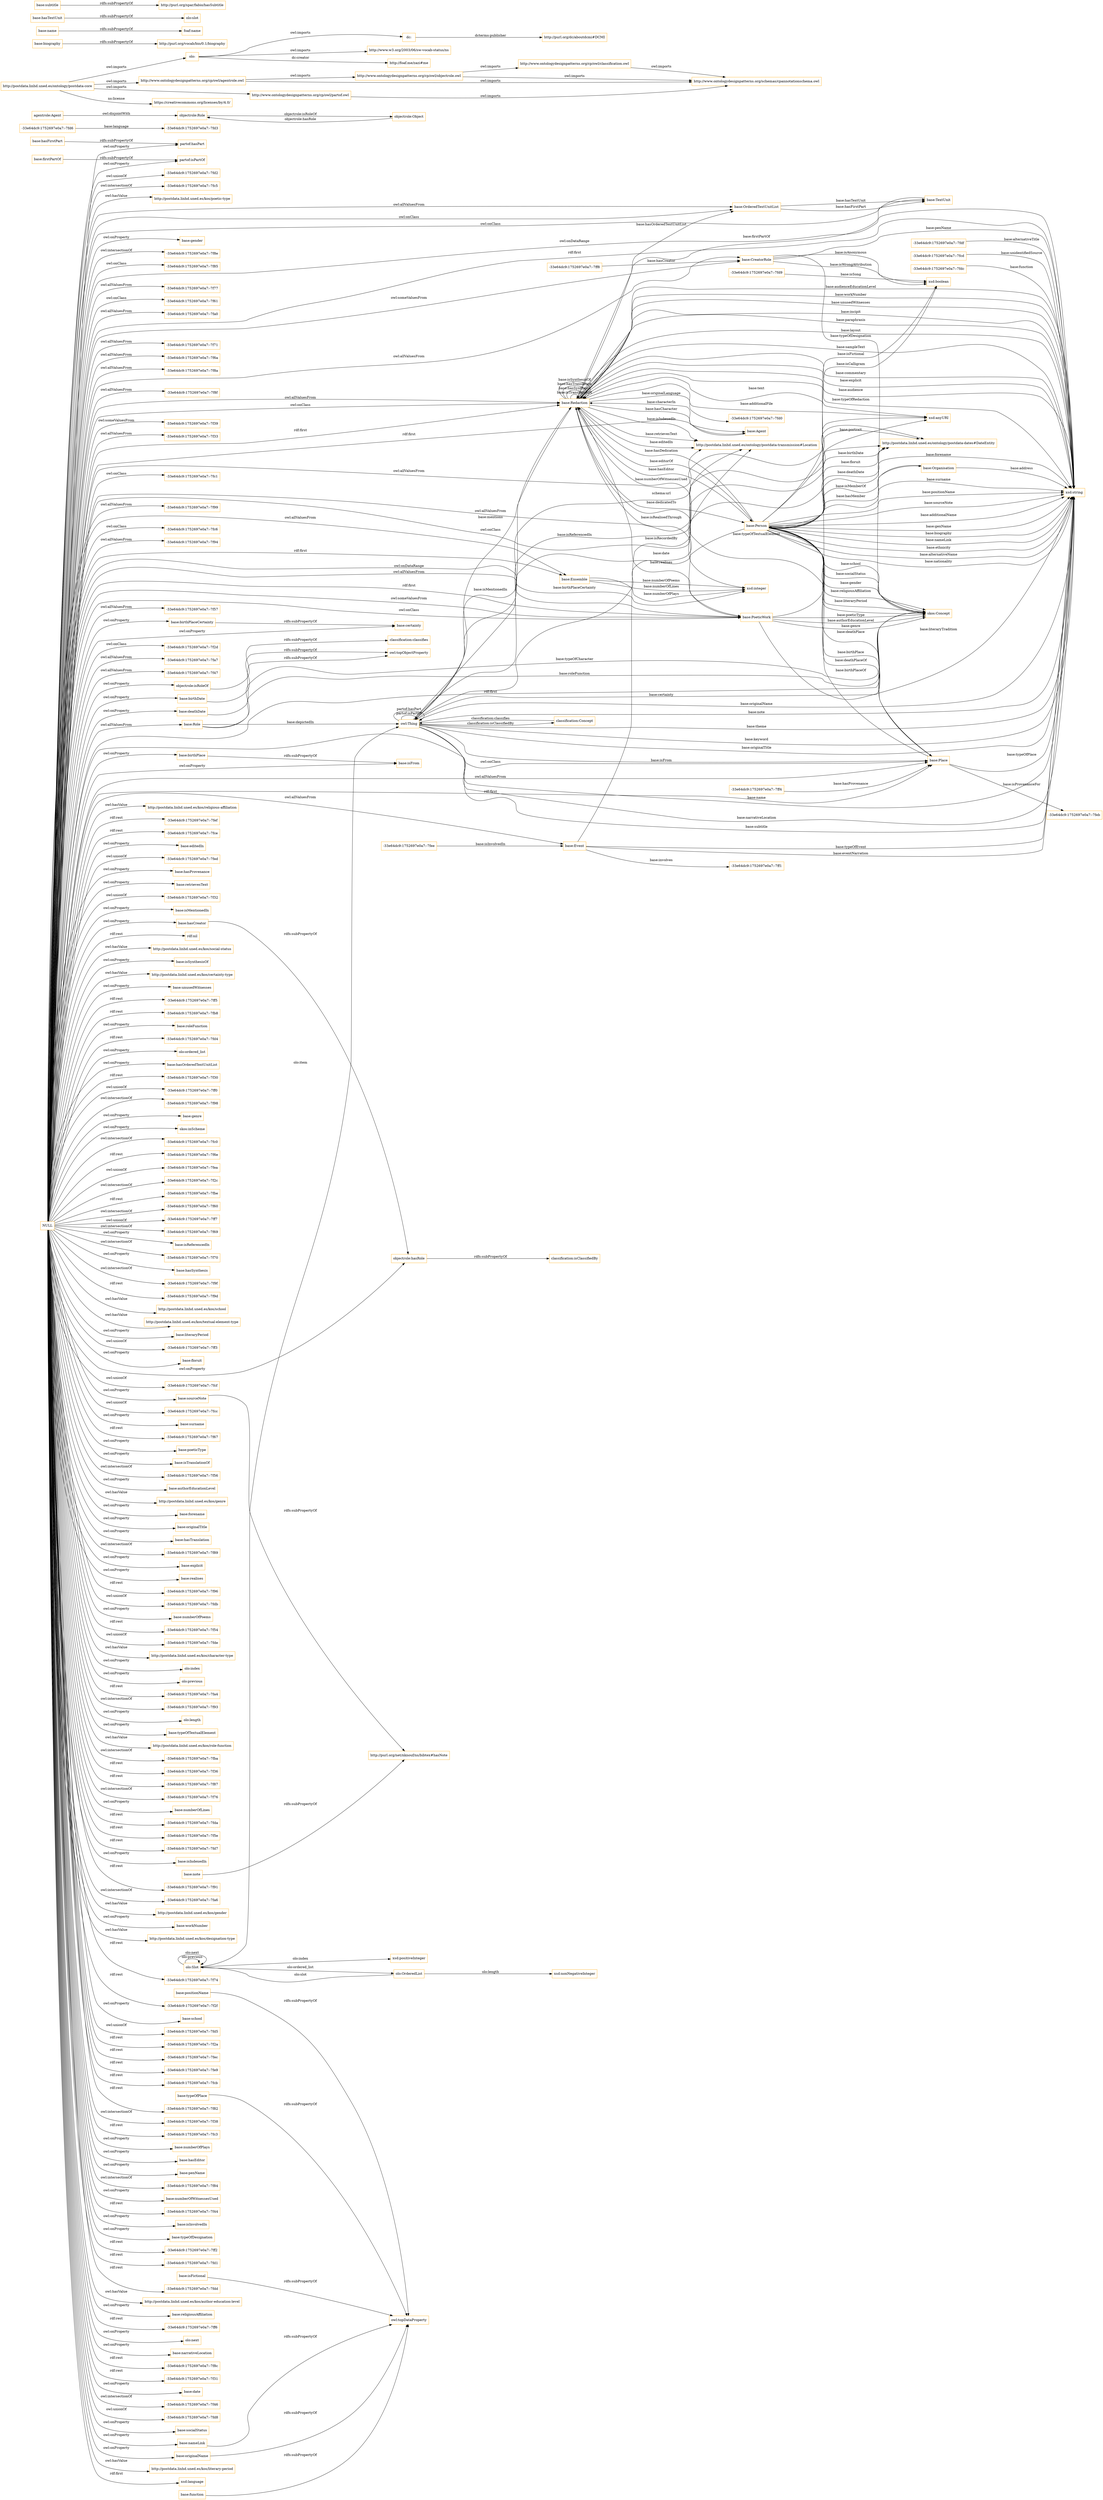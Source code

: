 digraph ar2dtool_diagram { 
rankdir=LR;
size="1501"
node [shape = rectangle, color="orange"]; "-33e64dc9:1752697e0a7:-7f85" "base:Role" "-33e64dc9:1752697e0a7:-7fdf" "-33e64dc9:1752697e0a7:-7f77" "-33e64dc9:1752697e0a7:-7fd6" "-33e64dc9:1752697e0a7:-7f61" "-33e64dc9:1752697e0a7:-7fa0" "base:OrderedTextUnitList" "agentrole:Agent" "-33e64dc9:1752697e0a7:-7f71" "-33e64dc9:1752697e0a7:-7f6a" "-33e64dc9:1752697e0a7:-7f8a" "-33e64dc9:1752697e0a7:-7ff8" "base:Agent" "-33e64dc9:1752697e0a7:-7f8f" "base:CreatorRole" "base:Person" "base:Organisation" "-33e64dc9:1752697e0a7:-7f39" "-33e64dc9:1752697e0a7:-7f33" "-33e64dc9:1752697e0a7:-7feb" "base:Redaction" "-33e64dc9:1752697e0a7:-7fc1" "base:Ensemble" "-33e64dc9:1752697e0a7:-7ff1" "-33e64dc9:1752697e0a7:-7fee" "-33e64dc9:1752697e0a7:-7fcd" "-33e64dc9:1752697e0a7:-7f99" "base:TextUnit" "-33e64dc9:1752697e0a7:-7fdc" "-33e64dc9:1752697e0a7:-7fc6" "-33e64dc9:1752697e0a7:-7f94" "skos:Concept" "http://postdata.linhd.uned.es/ontology/postdata-dates#DateEntity" "base:Place" "-33e64dc9:1752697e0a7:-7f57" "base:Event" "-33e64dc9:1752697e0a7:-7fd9" "http://postdata.linhd.uned.es/ontology/postdata-transmission#Location" "-33e64dc9:1752697e0a7:-7f2d" "-33e64dc9:1752697e0a7:-7fa7" "-33e64dc9:1752697e0a7:-7ff4" "-33e64dc9:1752697e0a7:-7f47" "base:PoeticWork" "owl:Thing" "objectrole:Role" "objectrole:Object" "olo:Slot" "olo:OrderedList" "classification:Concept" ; /*classes style*/
	"base:deathDate" -> "owl:topObjectProperty" [ label = "rdfs:subPropertyOf" ];
	"http://www.ontologydesignpatterns.org/cp/owl/objectrole.owl" -> "http://www.ontologydesignpatterns.org/cp/owl/classification.owl" [ label = "owl:imports" ];
	"http://www.ontologydesignpatterns.org/cp/owl/objectrole.owl" -> "http://www.ontologydesignpatterns.org/schemas/cpannotationschema.owl" [ label = "owl:imports" ];
	"http://www.ontologydesignpatterns.org/cp/owl/classification.owl" -> "http://www.ontologydesignpatterns.org/schemas/cpannotationschema.owl" [ label = "owl:imports" ];
	"base:firstPartOf" -> "partof:isPartOf" [ label = "rdfs:subPropertyOf" ];
	"agentrole:Agent" -> "objectrole:Role" [ label = "owl:disjointWith" ];
	"dc:" -> "http://purl.org/dc/aboutdcmi#DCMI" [ label = "dcterms:publisher" ];
	"olo:" -> "http://www.w3.org/2003/06/sw-vocab-status/ns" [ label = "owl:imports" ];
	"olo:" -> "dc:" [ label = "owl:imports" ];
	"olo:" -> "http://foaf.me/zazi#me" [ label = "dc:creator" ];
	"base:birthPlaceCertainty" -> "base:certainty" [ label = "rdfs:subPropertyOf" ];
	"base:biography" -> "http://purl.org/vocab/bio/0.1/biography" [ label = "rdfs:subPropertyOf" ];
	"objectrole:isRoleOf" -> "classification:classifies" [ label = "rdfs:subPropertyOf" ];
	"base:nameLink" -> "owl:topDataProperty" [ label = "rdfs:subPropertyOf" ];
	"base:sourceNote" -> "http://purl.org/net/nknouf/ns/bibtex#hasNote" [ label = "rdfs:subPropertyOf" ];
	"base:name" -> "foaf:name" [ label = "rdfs:subPropertyOf" ];
	"base:hasTextUnit" -> "olo:slot" [ label = "rdfs:subPropertyOf" ];
	"NULL" -> "base:birthPlace" [ label = "owl:onProperty" ];
	"NULL" -> "http://postdata.linhd.uned.es/kos/religious-affiliation" [ label = "owl:hasValue" ];
	"NULL" -> "-33e64dc9:1752697e0a7:-7fef" [ label = "rdf:rest" ];
	"NULL" -> "base:PoeticWork" [ label = "owl:allValuesFrom" ];
	"NULL" -> "-33e64dc9:1752697e0a7:-7fa0" [ label = "owl:allValuesFrom" ];
	"NULL" -> "-33e64dc9:1752697e0a7:-7fce" [ label = "rdf:rest" ];
	"NULL" -> "base:CreatorRole" [ label = "owl:someValuesFrom" ];
	"NULL" -> "base:editedIn" [ label = "owl:onProperty" ];
	"NULL" -> "-33e64dc9:1752697e0a7:-7fed" [ label = "owl:unionOf" ];
	"NULL" -> "base:Place" [ label = "rdf:first" ];
	"NULL" -> "base:hasProvenance" [ label = "owl:onProperty" ];
	"NULL" -> "base:retrievesText" [ label = "owl:onProperty" ];
	"NULL" -> "-33e64dc9:1752697e0a7:-7f32" [ label = "owl:unionOf" ];
	"NULL" -> "base:PoeticWork" [ label = "rdf:first" ];
	"NULL" -> "-33e64dc9:1752697e0a7:-7fc1" [ label = "owl:onClass" ];
	"NULL" -> "base:isMentionedIn" [ label = "owl:onProperty" ];
	"NULL" -> "base:birthDate" [ label = "owl:onProperty" ];
	"NULL" -> "rdf:nil" [ label = "rdf:rest" ];
	"NULL" -> "-33e64dc9:1752697e0a7:-7f99" [ label = "owl:allValuesFrom" ];
	"NULL" -> "http://postdata.linhd.uned.es/kos/social-status" [ label = "owl:hasValue" ];
	"NULL" -> "base:isSynthesisOf" [ label = "owl:onProperty" ];
	"NULL" -> "base:birthPlaceCertainty" [ label = "owl:onProperty" ];
	"NULL" -> "http://postdata.linhd.uned.es/kos/certainty-type" [ label = "owl:hasValue" ];
	"NULL" -> "base:unusedWitnesses" [ label = "owl:onProperty" ];
	"NULL" -> "-33e64dc9:1752697e0a7:-7ff5" [ label = "rdf:rest" ];
	"NULL" -> "-33e64dc9:1752697e0a7:-7fb8" [ label = "rdf:rest" ];
	"NULL" -> "objectrole:isRoleOf" [ label = "owl:onProperty" ];
	"NULL" -> "base:roleFunction" [ label = "owl:onProperty" ];
	"NULL" -> "-33e64dc9:1752697e0a7:-7fd4" [ label = "rdf:rest" ];
	"NULL" -> "partof:isPartOf" [ label = "owl:onProperty" ];
	"NULL" -> "olo:ordered_list" [ label = "owl:onProperty" ];
	"NULL" -> "base:hasOrderedTextUnitList" [ label = "owl:onProperty" ];
	"NULL" -> "-33e64dc9:1752697e0a7:-7f2d" [ label = "owl:onClass" ];
	"NULL" -> "-33e64dc9:1752697e0a7:-7f30" [ label = "rdf:rest" ];
	"NULL" -> "-33e64dc9:1752697e0a7:-7ff0" [ label = "owl:unionOf" ];
	"NULL" -> "-33e64dc9:1752697e0a7:-7f98" [ label = "owl:intersectionOf" ];
	"NULL" -> "base:Role" [ label = "owl:allValuesFrom" ];
	"NULL" -> "base:genre" [ label = "owl:onProperty" ];
	"NULL" -> "skos:inScheme" [ label = "owl:onProperty" ];
	"NULL" -> "base:OrderedTextUnitList" [ label = "owl:allValuesFrom" ];
	"NULL" -> "-33e64dc9:1752697e0a7:-7fc0" [ label = "owl:intersectionOf" ];
	"NULL" -> "-33e64dc9:1752697e0a7:-7f6e" [ label = "rdf:rest" ];
	"NULL" -> "-33e64dc9:1752697e0a7:-7fea" [ label = "owl:unionOf" ];
	"NULL" -> "base:CreatorRole" [ label = "owl:allValuesFrom" ];
	"NULL" -> "http://postdata.linhd.uned.es/ontology/postdata-dates#DateEntity" [ label = "owl:onClass" ];
	"NULL" -> "base:Ensemble" [ label = "owl:allValuesFrom" ];
	"NULL" -> "-33e64dc9:1752697e0a7:-7f2c" [ label = "owl:intersectionOf" ];
	"NULL" -> "-33e64dc9:1752697e0a7:-7fbe" [ label = "rdf:rest" ];
	"NULL" -> "-33e64dc9:1752697e0a7:-7f60" [ label = "owl:intersectionOf" ];
	"NULL" -> "-33e64dc9:1752697e0a7:-7ff7" [ label = "owl:unionOf" ];
	"NULL" -> "-33e64dc9:1752697e0a7:-7f69" [ label = "owl:intersectionOf" ];
	"NULL" -> "base:isReferencedIn" [ label = "owl:onProperty" ];
	"NULL" -> "-33e64dc9:1752697e0a7:-7f70" [ label = "owl:intersectionOf" ];
	"NULL" -> "base:hasSynthesis" [ label = "owl:onProperty" ];
	"NULL" -> "-33e64dc9:1752697e0a7:-7f9f" [ label = "owl:intersectionOf" ];
	"NULL" -> "base:Agent" [ label = "rdf:first" ];
	"NULL" -> "-33e64dc9:1752697e0a7:-7f9d" [ label = "rdf:rest" ];
	"NULL" -> "http://postdata.linhd.uned.es/kos/school" [ label = "owl:hasValue" ];
	"NULL" -> "skos:Concept" [ label = "rdf:first" ];
	"NULL" -> "http://postdata.linhd.uned.es/kos/textual-element-type" [ label = "owl:hasValue" ];
	"NULL" -> "base:literaryPeriod" [ label = "owl:onProperty" ];
	"NULL" -> "-33e64dc9:1752697e0a7:-7f8a" [ label = "owl:allValuesFrom" ];
	"NULL" -> "-33e64dc9:1752697e0a7:-7ff3" [ label = "owl:unionOf" ];
	"NULL" -> "base:floruit" [ label = "owl:onProperty" ];
	"NULL" -> "-33e64dc9:1752697e0a7:-7fcf" [ label = "owl:unionOf" ];
	"NULL" -> "-33e64dc9:1752697e0a7:-7fcc" [ label = "owl:unionOf" ];
	"NULL" -> "base:surname" [ label = "owl:onProperty" ];
	"NULL" -> "-33e64dc9:1752697e0a7:-7f47" [ label = "owl:allValuesFrom" ];
	"NULL" -> "xsd:string" [ label = "owl:onDataRange" ];
	"NULL" -> "-33e64dc9:1752697e0a7:-7f67" [ label = "rdf:rest" ];
	"NULL" -> "base:poeticType" [ label = "owl:onProperty" ];
	"NULL" -> "base:isTranslationOf" [ label = "owl:onProperty" ];
	"NULL" -> "-33e64dc9:1752697e0a7:-7f56" [ label = "owl:intersectionOf" ];
	"NULL" -> "base:authorEducationLevel" [ label = "owl:onProperty" ];
	"NULL" -> "http://postdata.linhd.uned.es/kos/genre" [ label = "owl:hasValue" ];
	"NULL" -> "base:forename" [ label = "owl:onProperty" ];
	"NULL" -> "base:originalTitle" [ label = "owl:onProperty" ];
	"NULL" -> "base:hasTranslation" [ label = "owl:onProperty" ];
	"NULL" -> "-33e64dc9:1752697e0a7:-7f89" [ label = "owl:intersectionOf" ];
	"NULL" -> "base:Redaction" [ label = "owl:allValuesFrom" ];
	"NULL" -> "base:explicit" [ label = "owl:onProperty" ];
	"NULL" -> "base:realises" [ label = "owl:onProperty" ];
	"NULL" -> "-33e64dc9:1752697e0a7:-7f96" [ label = "rdf:rest" ];
	"NULL" -> "-33e64dc9:1752697e0a7:-7fdb" [ label = "owl:unionOf" ];
	"NULL" -> "-33e64dc9:1752697e0a7:-7f8f" [ label = "owl:allValuesFrom" ];
	"NULL" -> "base:numberOfPoems" [ label = "owl:onProperty" ];
	"NULL" -> "base:PoeticWork" [ label = "owl:someValuesFrom" ];
	"NULL" -> "-33e64dc9:1752697e0a7:-7f54" [ label = "rdf:rest" ];
	"NULL" -> "-33e64dc9:1752697e0a7:-7fde" [ label = "owl:unionOf" ];
	"NULL" -> "http://postdata.linhd.uned.es/kos/character-type" [ label = "owl:hasValue" ];
	"NULL" -> "-33e64dc9:1752697e0a7:-7f94" [ label = "owl:allValuesFrom" ];
	"NULL" -> "olo:index" [ label = "owl:onProperty" ];
	"NULL" -> "olo:previous" [ label = "owl:onProperty" ];
	"NULL" -> "-33e64dc9:1752697e0a7:-7fa4" [ label = "rdf:rest" ];
	"NULL" -> "-33e64dc9:1752697e0a7:-7f93" [ label = "owl:intersectionOf" ];
	"NULL" -> "base:PoeticWork" [ label = "owl:onClass" ];
	"NULL" -> "xsd:string" [ label = "rdf:first" ];
	"NULL" -> "olo:length" [ label = "owl:onProperty" ];
	"NULL" -> "base:typeOfTextualElement" [ label = "owl:onProperty" ];
	"NULL" -> "http://postdata.linhd.uned.es/kos/role-function" [ label = "owl:hasValue" ];
	"NULL" -> "-33e64dc9:1752697e0a7:-7fba" [ label = "owl:intersectionOf" ];
	"NULL" -> "-33e64dc9:1752697e0a7:-7f36" [ label = "rdf:rest" ];
	"NULL" -> "-33e64dc9:1752697e0a7:-7f57" [ label = "owl:allValuesFrom" ];
	"NULL" -> "-33e64dc9:1752697e0a7:-7f87" [ label = "rdf:rest" ];
	"NULL" -> "-33e64dc9:1752697e0a7:-7f76" [ label = "owl:intersectionOf" ];
	"NULL" -> "base:numberOfLines" [ label = "owl:onProperty" ];
	"NULL" -> "-33e64dc9:1752697e0a7:-7fda" [ label = "rdf:rest" ];
	"NULL" -> "-33e64dc9:1752697e0a7:-7f5e" [ label = "rdf:rest" ];
	"NULL" -> "-33e64dc9:1752697e0a7:-7f77" [ label = "owl:allValuesFrom" ];
	"NULL" -> "-33e64dc9:1752697e0a7:-7fd7" [ label = "rdf:rest" ];
	"NULL" -> "base:isIndexedIn" [ label = "owl:onProperty" ];
	"NULL" -> "-33e64dc9:1752697e0a7:-7f91" [ label = "rdf:rest" ];
	"NULL" -> "-33e64dc9:1752697e0a7:-7fa6" [ label = "owl:intersectionOf" ];
	"NULL" -> "http://postdata.linhd.uned.es/kos/gender" [ label = "owl:hasValue" ];
	"NULL" -> "base:workNumber" [ label = "owl:onProperty" ];
	"NULL" -> "base:hasCreator" [ label = "owl:onProperty" ];
	"NULL" -> "http://postdata.linhd.uned.es/kos/designation-type" [ label = "owl:hasValue" ];
	"NULL" -> "-33e64dc9:1752697e0a7:-7f74" [ label = "rdf:rest" ];
	"NULL" -> "base:deathDate" [ label = "owl:onProperty" ];
	"NULL" -> "base:isFrom" [ label = "owl:onProperty" ];
	"NULL" -> "-33e64dc9:1752697e0a7:-7f6a" [ label = "owl:allValuesFrom" ];
	"NULL" -> "-33e64dc9:1752697e0a7:-7f2f" [ label = "rdf:rest" ];
	"NULL" -> "base:Redaction" [ label = "owl:onClass" ];
	"NULL" -> "base:school" [ label = "owl:onProperty" ];
	"NULL" -> "-33e64dc9:1752697e0a7:-7fd5" [ label = "owl:unionOf" ];
	"NULL" -> "-33e64dc9:1752697e0a7:-7f2a" [ label = "rdf:rest" ];
	"NULL" -> "xsd:integer" [ label = "owl:onDataRange" ];
	"NULL" -> "-33e64dc9:1752697e0a7:-7fec" [ label = "rdf:rest" ];
	"NULL" -> "-33e64dc9:1752697e0a7:-7fe9" [ label = "rdf:rest" ];
	"NULL" -> "-33e64dc9:1752697e0a7:-7fcb" [ label = "rdf:rest" ];
	"NULL" -> "-33e64dc9:1752697e0a7:-7f82" [ label = "rdf:rest" ];
	"NULL" -> "-33e64dc9:1752697e0a7:-7f38" [ label = "owl:intersectionOf" ];
	"NULL" -> "-33e64dc9:1752697e0a7:-7fc3" [ label = "rdf:rest" ];
	"NULL" -> "objectrole:hasRole" [ label = "owl:onProperty" ];
	"NULL" -> "partof:hasPart" [ label = "owl:onProperty" ];
	"NULL" -> "base:Place" [ label = "owl:onClass" ];
	"NULL" -> "base:numberOfPlays" [ label = "owl:onProperty" ];
	"NULL" -> "base:hasEditor" [ label = "owl:onProperty" ];
	"NULL" -> "-33e64dc9:1752697e0a7:-7fa7" [ label = "owl:allValuesFrom" ];
	"NULL" -> "base:nameLink" [ label = "owl:onProperty" ];
	"NULL" -> "base:Ensemble" [ label = "rdf:first" ];
	"NULL" -> "base:penName" [ label = "owl:onProperty" ];
	"NULL" -> "-33e64dc9:1752697e0a7:-7f84" [ label = "owl:intersectionOf" ];
	"NULL" -> "base:numberOfWitnessesUsed" [ label = "owl:onProperty" ];
	"NULL" -> "-33e64dc9:1752697e0a7:-7f44" [ label = "rdf:rest" ];
	"NULL" -> "base:isInvolvedIn" [ label = "owl:onProperty" ];
	"NULL" -> "base:typeOfDesignation" [ label = "owl:onProperty" ];
	"NULL" -> "-33e64dc9:1752697e0a7:-7ff2" [ label = "rdf:rest" ];
	"NULL" -> "http://postdata.linhd.uned.es/ontology/postdata-transmission#Location" [ label = "owl:allValuesFrom" ];
	"NULL" -> "base:Redaction" [ label = "rdf:first" ];
	"NULL" -> "-33e64dc9:1752697e0a7:-7fd1" [ label = "rdf:rest" ];
	"NULL" -> "-33e64dc9:1752697e0a7:-7fc6" [ label = "owl:onClass" ];
	"NULL" -> "-33e64dc9:1752697e0a7:-7fdd" [ label = "rdf:rest" ];
	"NULL" -> "http://postdata.linhd.uned.es/kos/author-education-level" [ label = "owl:hasValue" ];
	"NULL" -> "-33e64dc9:1752697e0a7:-7f85" [ label = "owl:onClass" ];
	"NULL" -> "base:originalName" [ label = "owl:onProperty" ];
	"NULL" -> "base:religiousAffiliation" [ label = "owl:onProperty" ];
	"NULL" -> "-33e64dc9:1752697e0a7:-7f33" [ label = "owl:allValuesFrom" ];
	"NULL" -> "-33e64dc9:1752697e0a7:-7ff6" [ label = "rdf:rest" ];
	"NULL" -> "-33e64dc9:1752697e0a7:-7f39" [ label = "owl:someValuesFrom" ];
	"NULL" -> "olo:next" [ label = "owl:onProperty" ];
	"NULL" -> "base:sourceNote" [ label = "owl:onProperty" ];
	"NULL" -> "base:narrativeLocation" [ label = "owl:onProperty" ];
	"NULL" -> "-33e64dc9:1752697e0a7:-7f8c" [ label = "rdf:rest" ];
	"NULL" -> "-33e64dc9:1752697e0a7:-7f31" [ label = "rdf:rest" ];
	"NULL" -> "base:certainty" [ label = "owl:onProperty" ];
	"NULL" -> "base:date" [ label = "owl:onProperty" ];
	"NULL" -> "-33e64dc9:1752697e0a7:-7f46" [ label = "owl:intersectionOf" ];
	"NULL" -> "-33e64dc9:1752697e0a7:-7fd8" [ label = "owl:unionOf" ];
	"NULL" -> "base:socialStatus" [ label = "owl:onProperty" ];
	"NULL" -> "base:TextUnit" [ label = "owl:onClass" ];
	"NULL" -> "base:Place" [ label = "owl:allValuesFrom" ];
	"NULL" -> "http://postdata.linhd.uned.es/kos/literary-period" [ label = "owl:hasValue" ];
	"NULL" -> "http://postdata.linhd.uned.es/ontology/postdata-dates#DateEntity" [ label = "owl:allValuesFrom" ];
	"NULL" -> "-33e64dc9:1752697e0a7:-7f61" [ label = "owl:onClass" ];
	"NULL" -> "xsd:language" [ label = "rdf:first" ];
	"NULL" -> "-33e64dc9:1752697e0a7:-7f71" [ label = "owl:allValuesFrom" ];
	"NULL" -> "-33e64dc9:1752697e0a7:-7fd2" [ label = "owl:unionOf" ];
	"NULL" -> "-33e64dc9:1752697e0a7:-7fc5" [ label = "owl:intersectionOf" ];
	"NULL" -> "http://postdata.linhd.uned.es/kos/poetic-type" [ label = "owl:hasValue" ];
	"NULL" -> "base:gender" [ label = "owl:onProperty" ];
	"NULL" -> "base:OrderedTextUnitList" [ label = "owl:onClass" ];
	"NULL" -> "base:Event" [ label = "owl:allValuesFrom" ];
	"NULL" -> "-33e64dc9:1752697e0a7:-7f8e" [ label = "owl:intersectionOf" ];
	"base:hasFirstPart" -> "partof:hasPart" [ label = "rdfs:subPropertyOf" ];
	"base:hasCreator" -> "objectrole:hasRole" [ label = "rdfs:subPropertyOf" ];
	"base:birthPlace" -> "base:isFrom" [ label = "rdfs:subPropertyOf" ];
	"http://www.ontologydesignpatterns.org/cp/owl/agentrole.owl" -> "http://www.ontologydesignpatterns.org/cp/owl/objectrole.owl" [ label = "owl:imports" ];
	"http://www.ontologydesignpatterns.org/cp/owl/agentrole.owl" -> "http://www.ontologydesignpatterns.org/schemas/cpannotationschema.owl" [ label = "owl:imports" ];
	"base:isFictional" -> "owl:topDataProperty" [ label = "rdfs:subPropertyOf" ];
	"base:subtitle" -> "http://purl.org/spar/fabio/hasSubtitle" [ label = "rdfs:subPropertyOf" ];
	"base:function" -> "owl:topDataProperty" [ label = "rdfs:subPropertyOf" ];
	"base:originalName" -> "owl:topDataProperty" [ label = "rdfs:subPropertyOf" ];
	"http://www.ontologydesignpatterns.org/cp/owl/partof.owl" -> "http://www.ontologydesignpatterns.org/schemas/cpannotationschema.owl" [ label = "owl:imports" ];
	"http://postdata.linhd.uned.es/ontology/postdata-core" -> "https://creativecommons.org/licenses/by/4.0/" [ label = "ns:license" ];
	"http://postdata.linhd.uned.es/ontology/postdata-core" -> "http://www.ontologydesignpatterns.org/cp/owl/partof.owl" [ label = "owl:imports" ];
	"http://postdata.linhd.uned.es/ontology/postdata-core" -> "http://www.ontologydesignpatterns.org/cp/owl/agentrole.owl" [ label = "owl:imports" ];
	"http://postdata.linhd.uned.es/ontology/postdata-core" -> "olo:" [ label = "owl:imports" ];
	"base:note" -> "http://purl.org/net/nknouf/ns/bibtex#hasNote" [ label = "rdfs:subPropertyOf" ];
	"base:birthDate" -> "owl:topObjectProperty" [ label = "rdfs:subPropertyOf" ];
	"base:positionName" -> "owl:topDataProperty" [ label = "rdfs:subPropertyOf" ];
	"objectrole:hasRole" -> "classification:isClassifiedBy" [ label = "rdfs:subPropertyOf" ];
	"base:typeOfPlace" -> "owl:topDataProperty" [ label = "rdfs:subPropertyOf" ];
	"base:Redaction" -> "owl:Thing" [ label = "base:mentions" ];
	"base:Person" -> "xsd:boolean" [ label = "base:isFictional" ];
	"owl:Thing" -> "xsd:string" [ label = "base:narrativeLocation" ];
	"base:CreatorRole" -> "xsd:string" [ label = "base:penName" ];
	"base:Person" -> "base:Place" [ label = "base:deathPlace" ];
	"base:Ensemble" -> "xsd:integer" [ label = "base:numberOfLines" ];
	"base:Redaction" -> "xsd:string" [ label = "base:audienceEducationLevel" ];
	"base:Event" -> "xsd:string" [ label = "base:eventNarration" ];
	"base:Redaction" -> "xsd:string" [ label = "base:workNumber" ];
	"owl:Thing" -> "xsd:string" [ label = "base:originalName" ];
	"base:OrderedTextUnitList" -> "base:TextUnit" [ label = "base:hasTextUnit" ];
	"base:Redaction" -> "base:Person" [ label = "base:hasEditor" ];
	"olo:Slot" -> "olo:Slot" [ label = "olo:previous" ];
	"base:Redaction" -> "xsd:string" [ label = "base:unusedWitnesses" ];
	"base:Place" -> "base:Person" [ label = "base:deathPlaceOf" ];
	"base:Person" -> "http://postdata.linhd.uned.es/ontology/postdata-dates#DateEntity" [ label = "base:floruit" ];
	"base:Person" -> "xsd:string" [ label = "base:surname" ];
	"base:Person" -> "xsd:string" [ label = "base:positionName" ];
	"classification:Concept" -> "owl:Thing" [ label = "classification:classifies" ];
	"-33e64dc9:1752697e0a7:-7ff8" -> "base:CreatorRole" [ label = "base:hasCreator" ];
	"base:Redaction" -> "xsd:string" [ label = "base:paraphrasis" ];
	"base:Person" -> "base:Redaction" [ label = "base:hasDedication" ];
	"base:Event" -> "xsd:string" [ label = "base:typeOfEvent" ];
	"base:Person" -> "http://postdata.linhd.uned.es/ontology/postdata-dates#DateEntity" [ label = "base:deathDate" ];
	"base:Person" -> "base:Place" [ label = "base:birthPlace" ];
	"base:Event" -> "http://postdata.linhd.uned.es/ontology/postdata-transmission#Location" [ label = "base:isRecordedBy" ];
	"base:CreatorRole" -> "xsd:boolean" [ label = "base:isAnonymous" ];
	"base:Redaction" -> "base:Agent" [ label = "base:hasCharacter" ];
	"base:Redaction" -> "xsd:anyURI" [ label = "base:text" ];
	"base:Redaction" -> "xsd:anyURI" [ label = "base:additionalFile" ];
	"base:Person" -> "base:Organisation" [ label = "base:isMemberOf" ];
	"base:Redaction" -> "xsd:string" [ label = "base:layout" ];
	"base:PoeticWork" -> "xsd:boolean" [ label = "base:isCalligram" ];
	"olo:Slot" -> "olo:OrderedList" [ label = "olo:ordered_list" ];
	"base:Redaction" -> "http://postdata.linhd.uned.es/ontology/postdata-transmission#Location" [ label = "base:editedIn" ];
	"base:Redaction" -> "skos:Concept" [ label = "base:typeOfTextualElement" ];
	"olo:OrderedList" -> "xsd:nonNegativeInteger" [ label = "olo:length" ];
	"-33e64dc9:1752697e0a7:-7fee" -> "base:Event" [ label = "base:isInvolvedIn" ];
	"base:PoeticWork" -> "base:Redaction" [ label = "base:isRealisedThrough" ];
	"base:Redaction" -> "base:PoeticWork" [ label = "base:realises" ];
	"base:Person" -> "skos:Concept" [ label = "base:religiousAffiliation" ];
	"base:Person" -> "xsd:string" [ label = "base:sourceNote" ];
	"base:Redaction" -> "xsd:string" [ label = "base:sampleText" ];
	"base:Redaction" -> "xsd:string" [ label = "base:incipit" ];
	"base:Person" -> "http://postdata.linhd.uned.es/ontology/postdata-dates#DateEntity" [ label = "base:birthDate" ];
	"base:Person" -> "owl:Thing" [ label = "base:birthPlaceCertainty" ];
	"base:Person" -> "skos:Concept" [ label = "base:literaryPeriod" ];
	"base:Person" -> "xsd:string" [ label = "base:additionalName" ];
	"base:Person" -> "xsd:string" [ label = "base:genName" ];
	"base:Person" -> "base:Redaction" [ label = "base:editorOf" ];
	"base:CreatorRole" -> "skos:Concept" [ label = "base:typeOfDesignation" ];
	"base:Person" -> "xsd:string" [ label = "base:biography" ];
	"base:Redaction" -> "base:Redaction" [ label = "base:isTranslationOf" ];
	"owl:Thing" -> "skos:Concept" [ label = "base:certainty" ];
	"base:Redaction" -> "base:Redaction" [ label = "base:hasSynthesis" ];
	"olo:OrderedList" -> "olo:Slot" [ label = "olo:slot" ];
	"base:Person" -> "skos:Concept" [ label = "base:school" ];
	"olo:Slot" -> "olo:Slot" [ label = "olo:next" ];
	"owl:Thing" -> "xsd:anyURI" [ label = "schema:url" ];
	"owl:Thing" -> "http://postdata.linhd.uned.es/ontology/postdata-transmission#Location" [ label = "base:isReferencedIn" ];
	"base:PoeticWork" -> "xsd:string" [ label = "base:literaryTradition" ];
	"owl:Thing" -> "xsd:string" [ label = "base:note" ];
	"-33e64dc9:1752697e0a7:-7fcd" -> "xsd:string" [ label = "base:unidentifiedSource" ];
	"owl:Thing" -> "xsd:string" [ label = "base:theme" ];
	"base:Event" -> "-33e64dc9:1752697e0a7:-7ff1" [ label = "base:involves" ];
	"base:Role" -> "skos:Concept" [ label = "base:roleFunction" ];
	"base:PoeticWork" -> "skos:Concept" [ label = "base:poeticType" ];
	"olo:Slot" -> "owl:Thing" [ label = "olo:item" ];
	"base:Place" -> "xsd:string" [ label = "base:typeOfPlace" ];
	"-33e64dc9:1752697e0a7:-7fd9" -> "xsd:boolean" [ label = "base:isSong" ];
	"base:Person" -> "xsd:string" [ label = "base:nameLink" ];
	"base:Ensemble" -> "xsd:integer" [ label = "base:numberOfPlays" ];
	"base:Place" -> "base:Person" [ label = "base:birthPlaceOf" ];
	"base:Redaction" -> "http://postdata.linhd.uned.es/ontology/postdata-transmission#Location" [ label = "base:isIndexedIn" ];
	"base:Person" -> "xsd:string" [ label = "base:ethnicity" ];
	"owl:Thing" -> "xsd:string" [ label = "base:keyword" ];
	"base:Redaction" -> "xsd:string" [ label = "base:commentary" ];
	"base:Redaction" -> "base:OrderedTextUnitList" [ label = "base:hasOrderedTextUnitList" ];
	"owl:Thing" -> "xsd:string" [ label = "base:originalTitle" ];
	"base:Person" -> "skos:Concept" [ label = "base:socialStatus" ];
	"owl:Thing" -> "classification:Concept" [ label = "classification:isClassifiedBy" ];
	"owl:Thing" -> "owl:Thing" [ label = "partof:isPartOf" ];
	"olo:Slot" -> "xsd:positiveInteger" [ label = "olo:index" ];
	"-33e64dc9:1752697e0a7:-7fdc" -> "xsd:string" [ label = "base:function" ];
	"base:PoeticWork" -> "skos:Concept" [ label = "base:authorEducationLevel" ];
	"owl:Thing" -> "base:Place" [ label = "base:isFrom" ];
	"base:Redaction" -> "base:Redaction" [ label = "base:hasTranslation" ];
	"base:CreatorRole" -> "xsd:boolean" [ label = "base:isWrongAttribution" ];
	"owl:Thing" -> "http://postdata.linhd.uned.es/ontology/postdata-dates#DateEntity" [ label = "base:date" ];
	"base:TextUnit" -> "base:Redaction" [ label = "base:firstPartOf" ];
	"base:Person" -> "xsd:string" [ label = "base:alternativeName" ];
	"objectrole:Object" -> "objectrole:Role" [ label = "objectrole:hasRole" ];
	"-33e64dc9:1752697e0a7:-7ff4" -> "base:Place" [ label = "base:hasProvenance" ];
	"base:Person" -> "xsd:string" [ label = "base:nationality" ];
	"owl:Thing" -> "base:Redaction" [ label = "base:isMentionedIn" ];
	"base:OrderedTextUnitList" -> "base:TextUnit" [ label = "base:hasFirstPart" ];
	"base:Person" -> "xsd:anyURI" [ label = "base:portrait" ];
	"-33e64dc9:1752697e0a7:-7fdf" -> "xsd:string" [ label = "base:alternativeTitle" ];
	"base:Organisation" -> "xsd:string" [ label = "base:address" ];
	"base:Role" -> "skos:Concept" [ label = "base:typeOfCharacter" ];
	"base:Organisation" -> "base:Person" [ label = "base:hasMember" ];
	"base:Place" -> "-33e64dc9:1752697e0a7:-7feb" [ label = "base:isProvenanceFor" ];
	"base:Redaction" -> "xsd:string" [ label = "base:explicit" ];
	"owl:Thing" -> "xsd:string" [ label = "base:subtitle" ];
	"base:Redaction" -> "http://postdata.linhd.uned.es/ontology/postdata-transmission#Location" [ label = "base:retrievesText" ];
	"base:Person" -> "skos:Concept" [ label = "base:gender" ];
	"base:PoeticWork" -> "skos:Concept" [ label = "base:genre" ];
	"owl:Thing" -> "xsd:string" [ label = "base:name" ];
	"base:Redaction" -> "base:Person" [ label = "base:dedicatedTo" ];
	"base:Person" -> "xsd:string" [ label = "base:forename" ];
	"base:Redaction" -> "xsd:string" [ label = "base:audience" ];
	"base:Ensemble" -> "xsd:integer" [ label = "base:numberOfPoems" ];
	"base:Redaction" -> "xsd:string" [ label = "base:typeOfRedaction" ];
	"base:Redaction" -> "xsd:integer" [ label = "base:numberOfWitnessesUsed" ];
	"base:Redaction" -> "-33e64dc9:1752697e0a7:-7fd0" [ label = "base:originalLanguage" ];
	"owl:Thing" -> "owl:Thing" [ label = "partof:hasPart" ];
	"base:Role" -> "owl:Thing" [ label = "base:depictedIn" ];
	"base:Agent" -> "base:Redaction" [ label = "base:characterIn" ];
	"-33e64dc9:1752697e0a7:-7fd6" -> "-33e64dc9:1752697e0a7:-7fd3" [ label = "base:language" ];
	"objectrole:Role" -> "objectrole:Object" [ label = "objectrole:isRoleOf" ];
	"base:Redaction" -> "base:Redaction" [ label = "base:isSynthesisOf" ];

}
